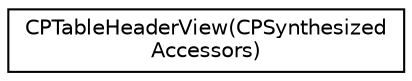 digraph "Graphical Class Hierarchy"
{
  edge [fontname="Helvetica",fontsize="10",labelfontname="Helvetica",labelfontsize="10"];
  node [fontname="Helvetica",fontsize="10",shape=record];
  rankdir="LR";
  Node1 [label="CPTableHeaderView(CPSynthesized\lAccessors)",height=0.2,width=0.4,color="black", fillcolor="white", style="filled",URL="$category_c_p_table_header_view_07_c_p_synthesized_accessors_08.html"];
}
